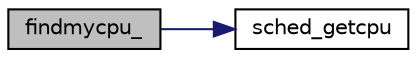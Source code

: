 digraph "findmycpu_"
{
 // LATEX_PDF_SIZE
  edge [fontname="Helvetica",fontsize="10",labelfontname="Helvetica",labelfontsize="10"];
  node [fontname="Helvetica",fontsize="10",shape=record];
  rankdir="LR";
  Node1 [label="findmycpu_",height=0.2,width=0.4,color="black", fillcolor="grey75", style="filled", fontcolor="black",tooltip=" "];
  Node1 -> Node2 [color="midnightblue",fontsize="10",style="solid",fontname="Helvetica"];
  Node2 [label="sched_getcpu",height=0.2,width=0.4,color="black", fillcolor="white", style="filled",URL="$utils__c_8c.html#a42888a490b3af636fd5bfc0535de12c0",tooltip=" "];
}
